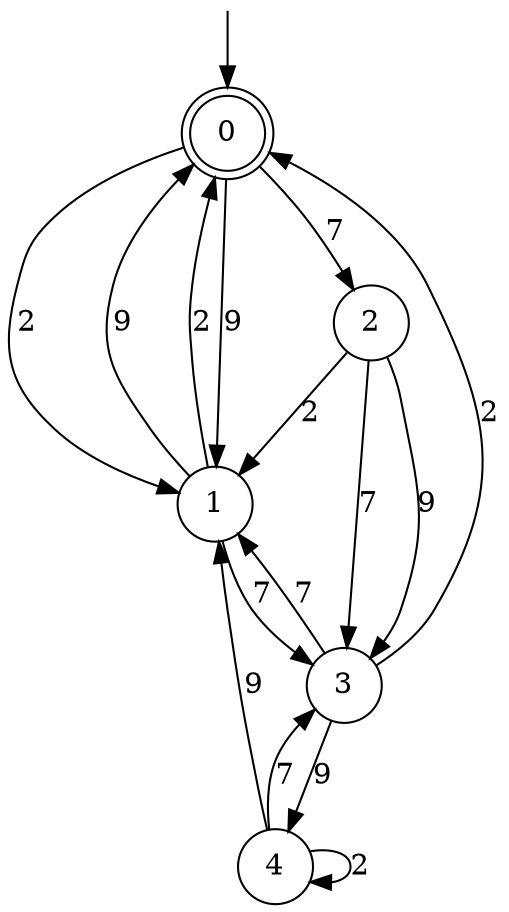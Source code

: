 digraph g {

	s0 [shape="doublecircle" label="0"];
	s1 [shape="circle" label="1"];
	s2 [shape="circle" label="2"];
	s3 [shape="circle" label="3"];
	s4 [shape="circle" label="4"];
	s0 -> s1 [label="9"];
	s0 -> s1 [label="2"];
	s0 -> s2 [label="7"];
	s1 -> s0 [label="9"];
	s1 -> s0 [label="2"];
	s1 -> s3 [label="7"];
	s2 -> s3 [label="9"];
	s2 -> s1 [label="2"];
	s2 -> s3 [label="7"];
	s3 -> s4 [label="9"];
	s3 -> s0 [label="2"];
	s3 -> s1 [label="7"];
	s4 -> s1 [label="9"];
	s4 -> s4 [label="2"];
	s4 -> s3 [label="7"];

__start0 [label="" shape="none" width="0" height="0"];
__start0 -> s0;

}
